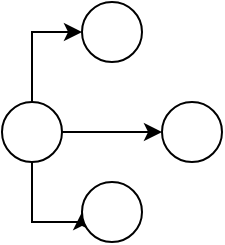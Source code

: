 <mxfile version="20.0.1" type="github">
  <diagram id="4WwHdesvsPSQsHbFwZGf" name="Page-1">
    <mxGraphModel dx="569" dy="302" grid="1" gridSize="10" guides="1" tooltips="1" connect="1" arrows="1" fold="1" page="1" pageScale="1" pageWidth="827" pageHeight="1169" math="0" shadow="0">
      <root>
        <mxCell id="0" />
        <mxCell id="1" parent="0" />
        <mxCell id="fW4uVyUY1-7C0epnYAdR-1" value="" style="ellipse;whiteSpace=wrap;html=1;aspect=fixed;" vertex="1" parent="1">
          <mxGeometry x="130" y="100" width="30" height="30" as="geometry" />
        </mxCell>
        <mxCell id="fW4uVyUY1-7C0epnYAdR-8" style="edgeStyle=orthogonalEdgeStyle;rounded=0;orthogonalLoop=1;jettySize=auto;html=1;exitX=1;exitY=0.5;exitDx=0;exitDy=0;entryX=0;entryY=0.5;entryDx=0;entryDy=0;" edge="1" parent="1" source="fW4uVyUY1-7C0epnYAdR-2" target="fW4uVyUY1-7C0epnYAdR-4">
          <mxGeometry relative="1" as="geometry" />
        </mxCell>
        <mxCell id="fW4uVyUY1-7C0epnYAdR-9" style="edgeStyle=orthogonalEdgeStyle;rounded=0;orthogonalLoop=1;jettySize=auto;html=1;exitX=0.5;exitY=0;exitDx=0;exitDy=0;entryX=0;entryY=0.5;entryDx=0;entryDy=0;" edge="1" parent="1" source="fW4uVyUY1-7C0epnYAdR-2" target="fW4uVyUY1-7C0epnYAdR-1">
          <mxGeometry relative="1" as="geometry" />
        </mxCell>
        <mxCell id="fW4uVyUY1-7C0epnYAdR-10" style="edgeStyle=orthogonalEdgeStyle;rounded=0;orthogonalLoop=1;jettySize=auto;html=1;exitX=0.5;exitY=1;exitDx=0;exitDy=0;entryX=0;entryY=0.5;entryDx=0;entryDy=0;" edge="1" parent="1" source="fW4uVyUY1-7C0epnYAdR-2" target="fW4uVyUY1-7C0epnYAdR-3">
          <mxGeometry relative="1" as="geometry">
            <Array as="points">
              <mxPoint x="105" y="210" />
              <mxPoint x="130" y="210" />
            </Array>
          </mxGeometry>
        </mxCell>
        <mxCell id="fW4uVyUY1-7C0epnYAdR-2" value="" style="ellipse;whiteSpace=wrap;html=1;aspect=fixed;" vertex="1" parent="1">
          <mxGeometry x="90" y="150" width="30" height="30" as="geometry" />
        </mxCell>
        <mxCell id="fW4uVyUY1-7C0epnYAdR-3" value="" style="ellipse;whiteSpace=wrap;html=1;aspect=fixed;" vertex="1" parent="1">
          <mxGeometry x="130" y="190" width="30" height="30" as="geometry" />
        </mxCell>
        <mxCell id="fW4uVyUY1-7C0epnYAdR-4" value="" style="ellipse;whiteSpace=wrap;html=1;aspect=fixed;" vertex="1" parent="1">
          <mxGeometry x="170" y="150" width="30" height="30" as="geometry" />
        </mxCell>
      </root>
    </mxGraphModel>
  </diagram>
</mxfile>

